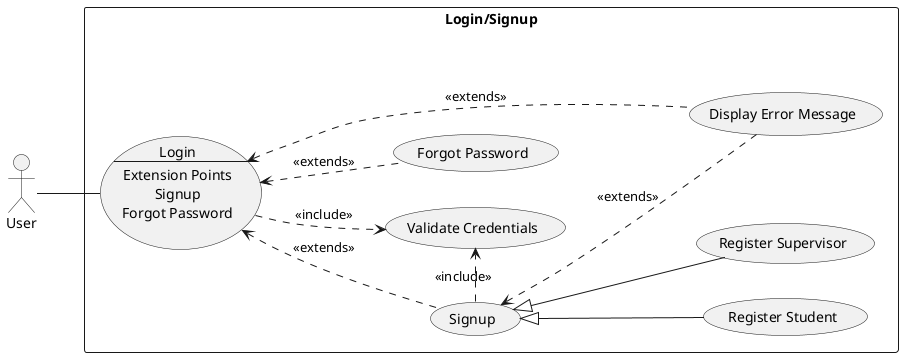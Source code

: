 @startuml loginsignup_use_case_diagram

left to right direction

actor User

rectangle "Login/Signup" {
    usecase UC1 as "Login
    --
    Extension Points
    Signup
    Forgot Password"

  usecase "Signup" as UC2
  usecase "Forgot Password" as UC3
  usecase "Register Student" as UC4
  usecase "Register Supervisor" as UC5
  usecase "Validate Credentials" as UC6
  usecase "Display Error Message" as UC7

    
}
User -- UC1
UC1 <.. UC2 : <<extends>>
UC2 <|-- UC4
UC2 <|-- UC5
UC1 <.. UC3 : <<extends>>
UC1 ..> UC6 : <<include>>
UC1 <.. UC7 : <<extends>>
UC2 ..right..> UC6 : <<include>>
UC2 <.. UC7 : <<extends>>

@enduml
